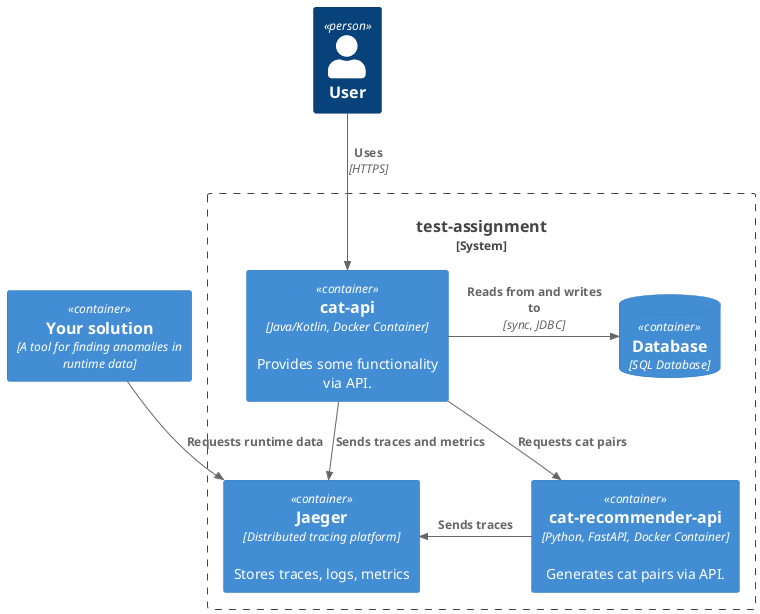 @startuml
'!includeurl https://raw.githubusercontent.com/RicardoNiepel/C4-PlantUML/master/C4_Container.puml
!include <c4/C4_Container.puml>

'ref http://plantuml.com/stdlib
!include <office/Users/user.puml>
!include <office/Users/mobile_user.puml>

Person(user, User)

System_Boundary(c1, "test-assignment") {
    ContainerDb(database, "Database", "SQL Database")
    Container(backend_api, "cat-api", "Java/Kotlin, Docker Container", "Provides some functionality via API.")
    Container(python_api, "cat-recommender-api", "Python, FastAPI, Docker Container", "Generates cat pairs via API.")
    Container(jaeger, "Jaeger", "Distributed tracing platform", "Stores traces, logs, metrics")
}

Container(trace_analyzer, "Your solution", "A tool for finding anomalies in runtime data")

Rel(user, backend_api, "Uses", "HTTPS")

Rel_Neighbor(backend_api, database, "Reads from and writes to", "sync, JDBC")
Rel(backend_api, python_api, "Requests cat pairs", "")

Rel_Neighbor(python_api, jaeger, "Sends traces", "")
Rel(backend_api, jaeger, "Sends traces and metrics", "")
Rel(trace_analyzer, jaeger, "Requests runtime data")

@enduml
